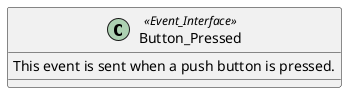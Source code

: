 @startuml

class Button_Pressed <<Event_Interface>>
{
  This event is sent when a push button is pressed.
}

@enduml
